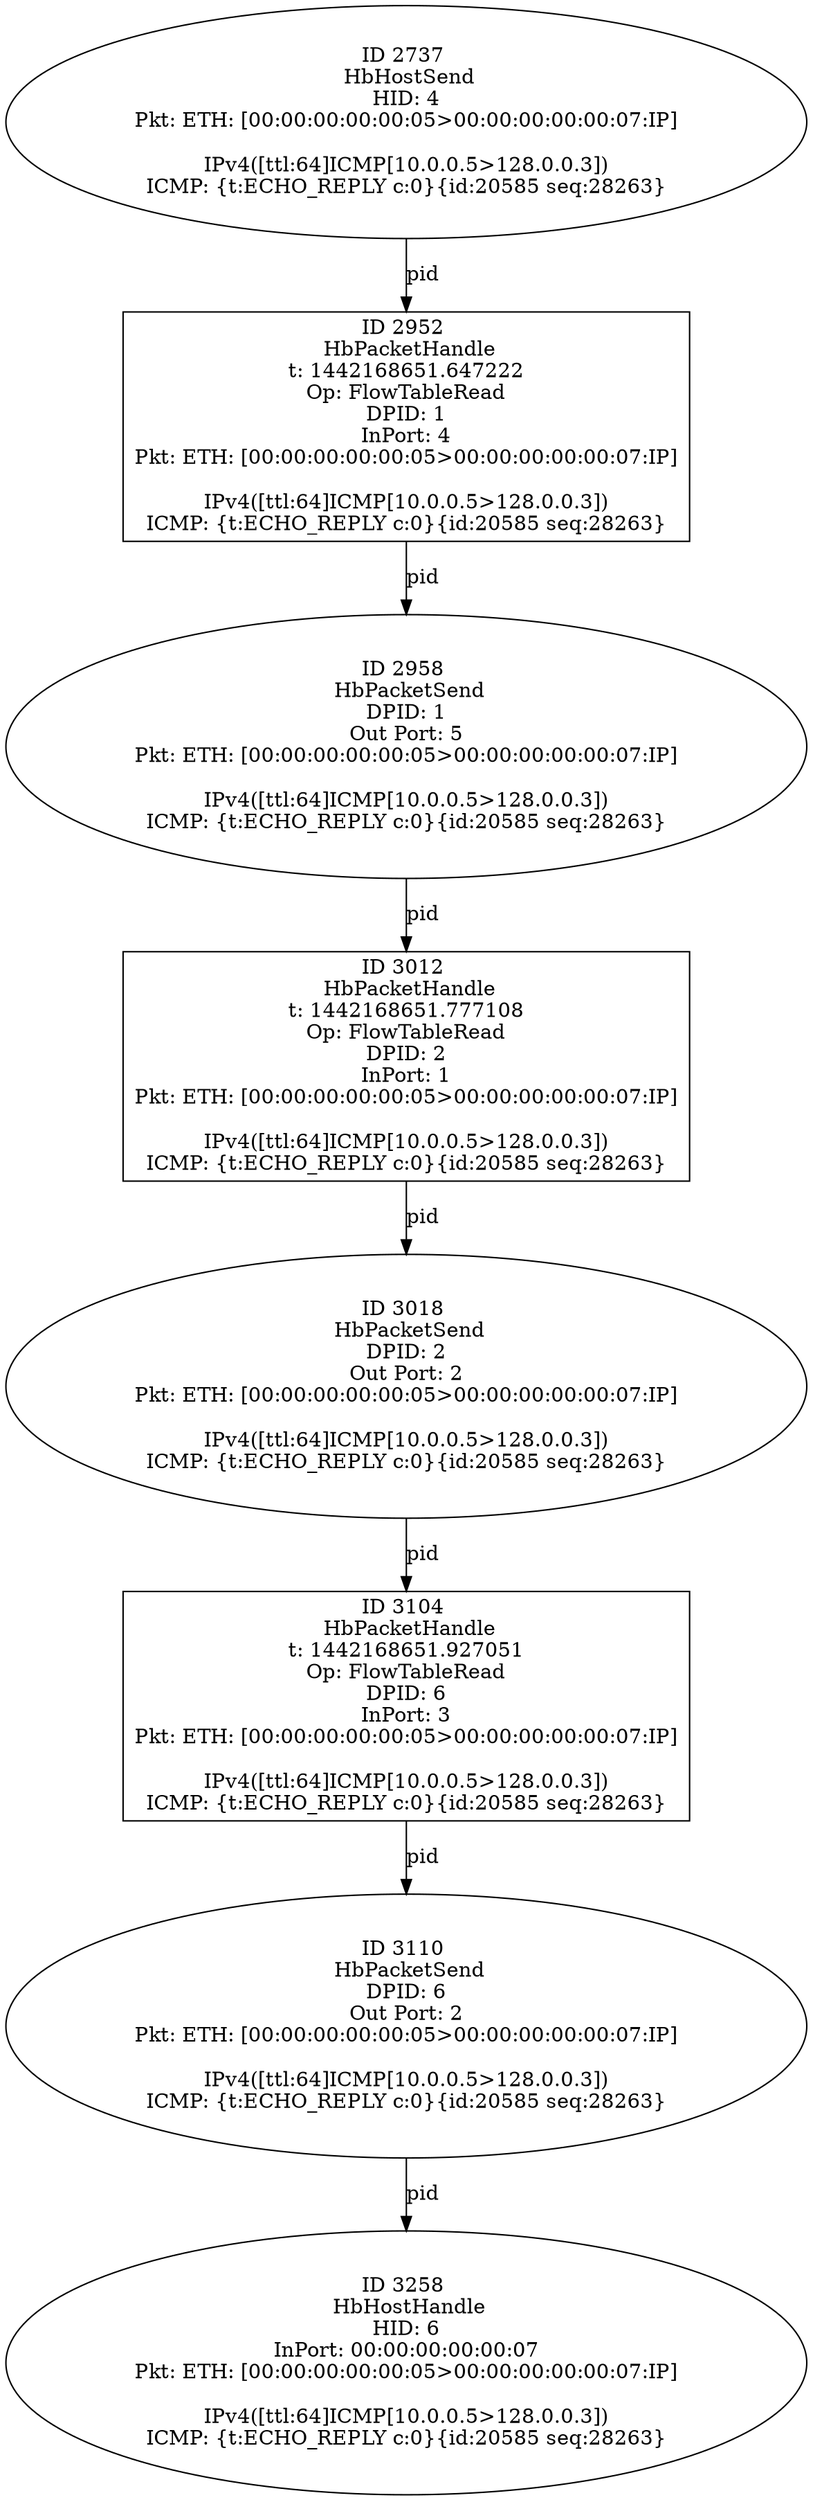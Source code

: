 strict digraph G {
3104 [shape=box, event=<hb_events.HbPacketHandle object at 0x10ad7b0d0>, label="ID 3104 
 HbPacketHandle
t: 1442168651.927051
Op: FlowTableRead
DPID: 6
InPort: 3
Pkt: ETH: [00:00:00:00:00:05>00:00:00:00:00:07:IP]

IPv4([ttl:64]ICMP[10.0.0.5>128.0.0.3])
ICMP: {t:ECHO_REPLY c:0}{id:20585 seq:28263}"];
3012 [shape=box, event=<hb_events.HbPacketHandle object at 0x10ad19d50>, label="ID 3012 
 HbPacketHandle
t: 1442168651.777108
Op: FlowTableRead
DPID: 2
InPort: 1
Pkt: ETH: [00:00:00:00:00:05>00:00:00:00:00:07:IP]

IPv4([ttl:64]ICMP[10.0.0.5>128.0.0.3])
ICMP: {t:ECHO_REPLY c:0}{id:20585 seq:28263}"];
3110 [shape=oval, event=<hb_events.HbPacketSend object at 0x10ad6d9d0>, label="ID 3110 
 HbPacketSend
DPID: 6
Out Port: 2
Pkt: ETH: [00:00:00:00:00:05>00:00:00:00:00:07:IP]

IPv4([ttl:64]ICMP[10.0.0.5>128.0.0.3])
ICMP: {t:ECHO_REPLY c:0}{id:20585 seq:28263}"];
2952 [shape=box, event=<hb_events.HbPacketHandle object at 0x10acdfbd0>, label="ID 2952 
 HbPacketHandle
t: 1442168651.647222
Op: FlowTableRead
DPID: 1
InPort: 4
Pkt: ETH: [00:00:00:00:00:05>00:00:00:00:00:07:IP]

IPv4([ttl:64]ICMP[10.0.0.5>128.0.0.3])
ICMP: {t:ECHO_REPLY c:0}{id:20585 seq:28263}"];
3018 [shape=oval, event=<hb_events.HbPacketSend object at 0x10ad11550>, label="ID 3018 
 HbPacketSend
DPID: 2
Out Port: 2
Pkt: ETH: [00:00:00:00:00:05>00:00:00:00:00:07:IP]

IPv4([ttl:64]ICMP[10.0.0.5>128.0.0.3])
ICMP: {t:ECHO_REPLY c:0}{id:20585 seq:28263}"];
2958 [shape=oval, event=<hb_events.HbPacketSend object at 0x10aceb790>, label="ID 2958 
 HbPacketSend
DPID: 1
Out Port: 5
Pkt: ETH: [00:00:00:00:00:05>00:00:00:00:00:07:IP]

IPv4([ttl:64]ICMP[10.0.0.5>128.0.0.3])
ICMP: {t:ECHO_REPLY c:0}{id:20585 seq:28263}"];
2737 [shape=oval, event=<hb_events.HbHostSend object at 0x10ac32890>, label="ID 2737 
 HbHostSend
HID: 4
Pkt: ETH: [00:00:00:00:00:05>00:00:00:00:00:07:IP]

IPv4([ttl:64]ICMP[10.0.0.5>128.0.0.3])
ICMP: {t:ECHO_REPLY c:0}{id:20585 seq:28263}"];
3258 [shape=oval, event=<hb_events.HbHostHandle object at 0x10aded150>, label="ID 3258 
 HbHostHandle
HID: 6
InPort: 00:00:00:00:00:07
Pkt: ETH: [00:00:00:00:00:05>00:00:00:00:00:07:IP]

IPv4([ttl:64]ICMP[10.0.0.5>128.0.0.3])
ICMP: {t:ECHO_REPLY c:0}{id:20585 seq:28263}"];
3104 -> 3110  [rel=pid, label=pid];
3012 -> 3018  [rel=pid, label=pid];
3110 -> 3258  [rel=pid, label=pid];
2952 -> 2958  [rel=pid, label=pid];
3018 -> 3104  [rel=pid, label=pid];
2958 -> 3012  [rel=pid, label=pid];
2737 -> 2952  [rel=pid, label=pid];
}
